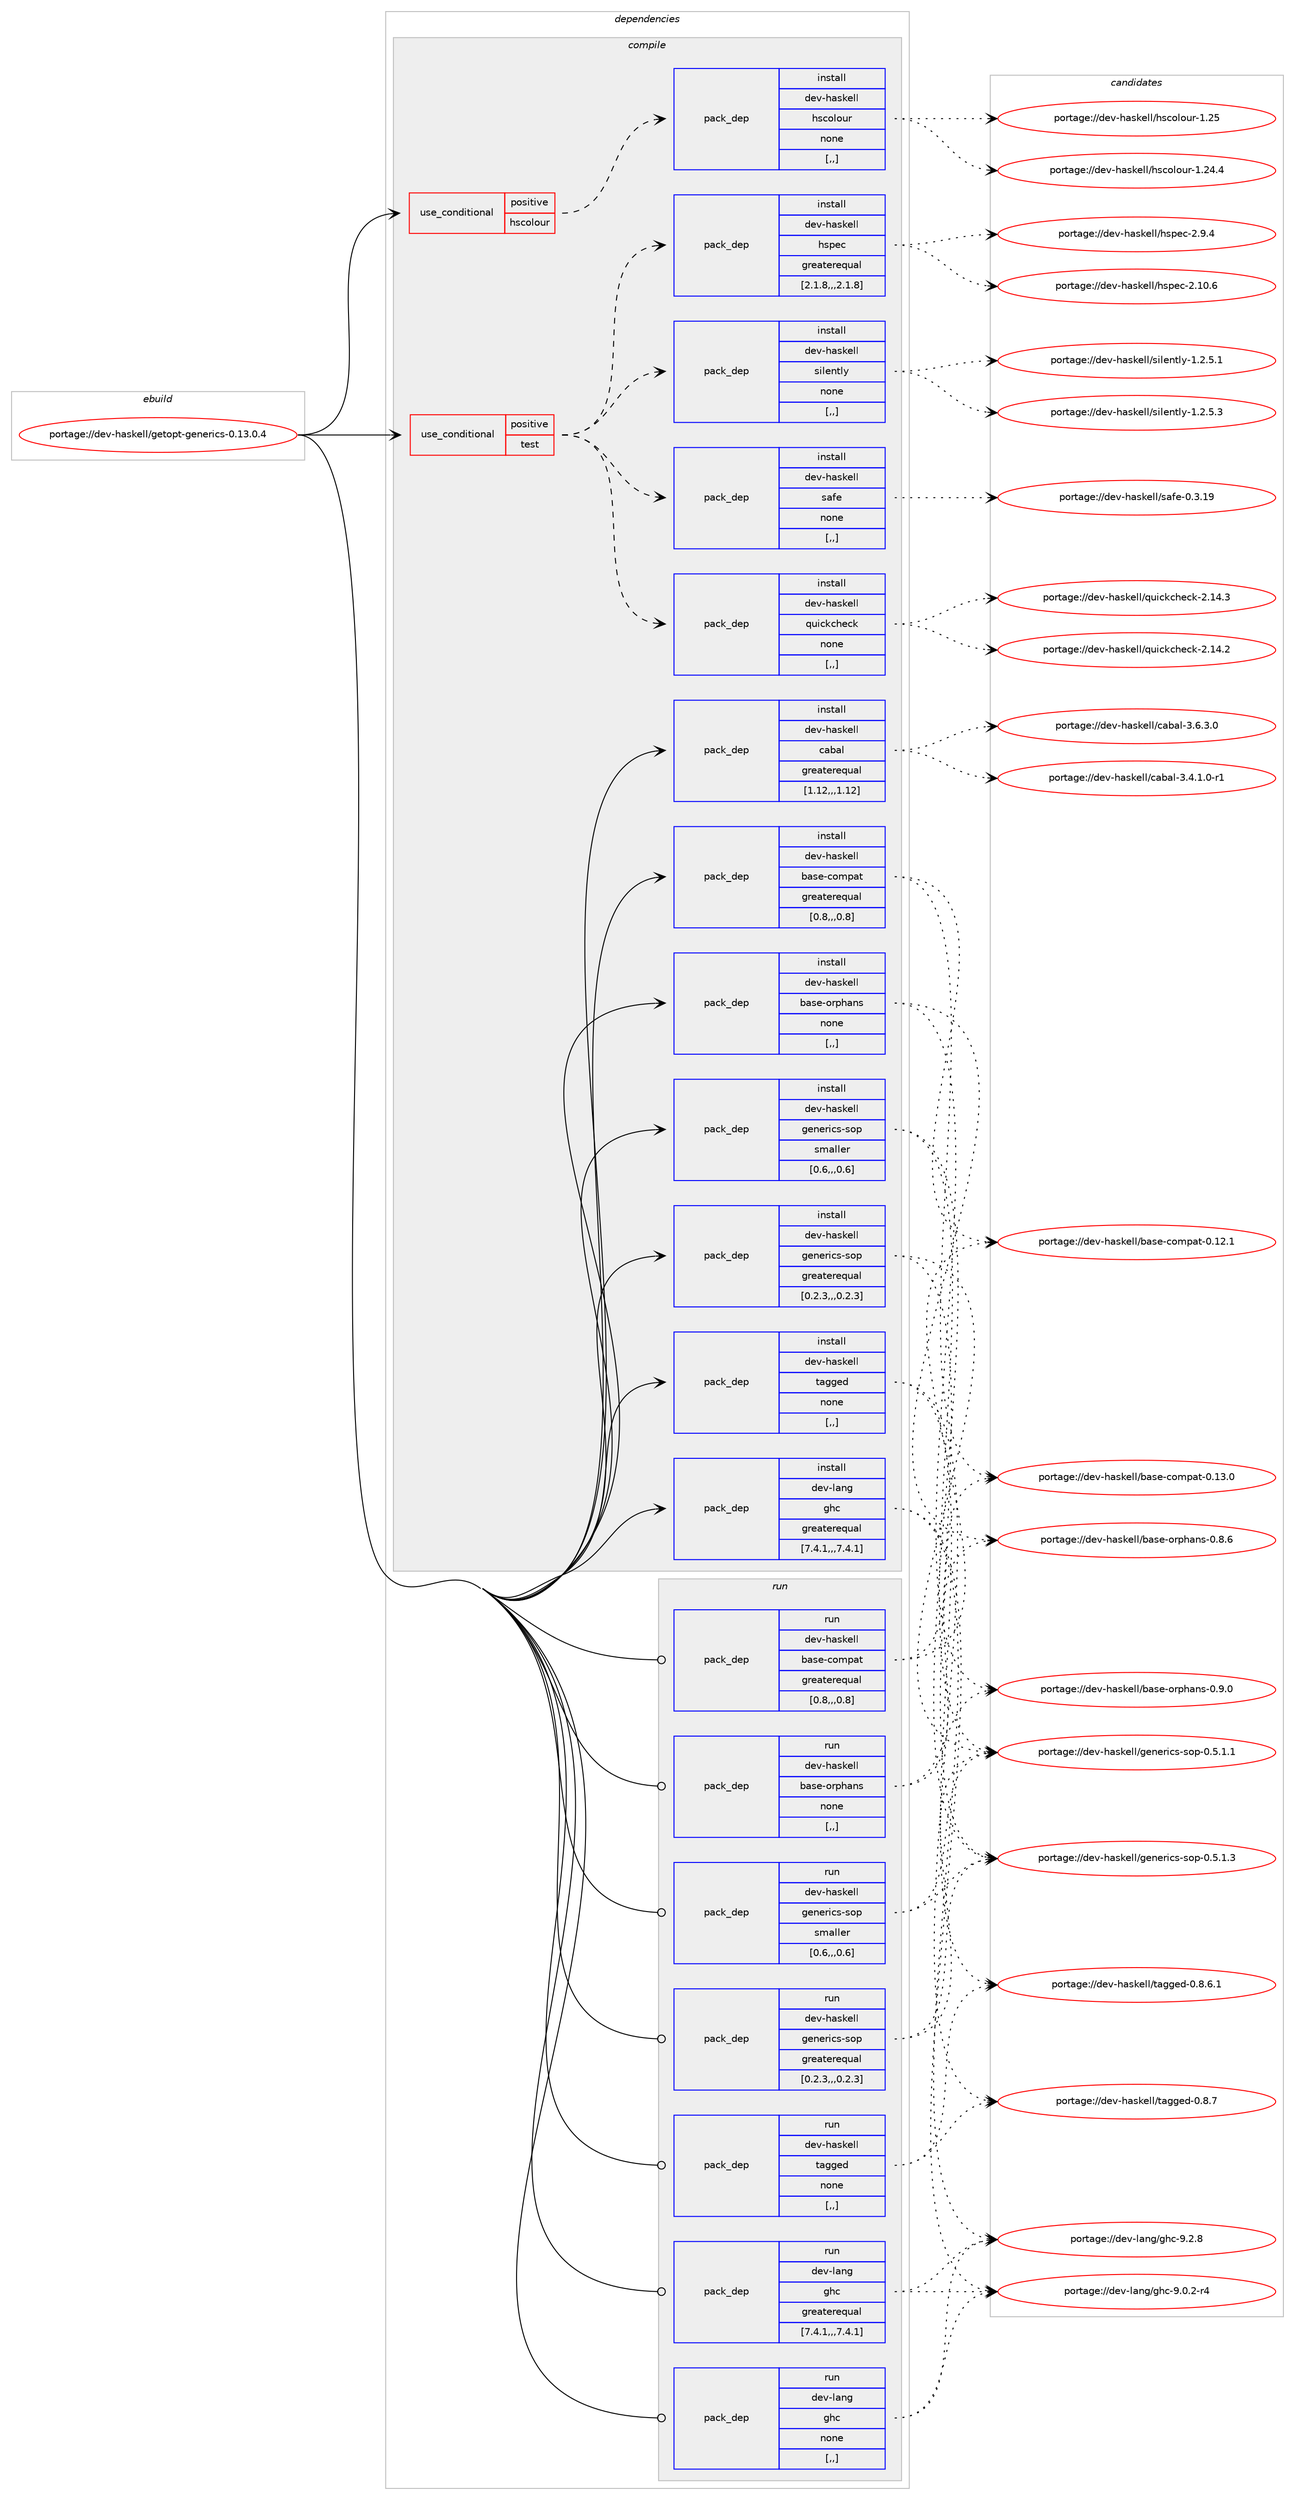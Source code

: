 digraph prolog {

# *************
# Graph options
# *************

newrank=true;
concentrate=true;
compound=true;
graph [rankdir=LR,fontname=Helvetica,fontsize=10,ranksep=1.5];#, ranksep=2.5, nodesep=0.2];
edge  [arrowhead=vee];
node  [fontname=Helvetica,fontsize=10];

# **********
# The ebuild
# **********

subgraph cluster_leftcol {
color=gray;
label=<<i>ebuild</i>>;
id [label="portage://dev-haskell/getopt-generics-0.13.0.4", color=red, width=4, href="../dev-haskell/getopt-generics-0.13.0.4.svg"];
}

# ****************
# The dependencies
# ****************

subgraph cluster_midcol {
color=gray;
label=<<i>dependencies</i>>;
subgraph cluster_compile {
fillcolor="#eeeeee";
style=filled;
label=<<i>compile</i>>;
subgraph cond150586 {
dependency574595 [label=<<TABLE BORDER="0" CELLBORDER="1" CELLSPACING="0" CELLPADDING="4"><TR><TD ROWSPAN="3" CELLPADDING="10">use_conditional</TD></TR><TR><TD>positive</TD></TR><TR><TD>hscolour</TD></TR></TABLE>>, shape=none, color=red];
subgraph pack419433 {
dependency574596 [label=<<TABLE BORDER="0" CELLBORDER="1" CELLSPACING="0" CELLPADDING="4" WIDTH="220"><TR><TD ROWSPAN="6" CELLPADDING="30">pack_dep</TD></TR><TR><TD WIDTH="110">install</TD></TR><TR><TD>dev-haskell</TD></TR><TR><TD>hscolour</TD></TR><TR><TD>none</TD></TR><TR><TD>[,,]</TD></TR></TABLE>>, shape=none, color=blue];
}
dependency574595:e -> dependency574596:w [weight=20,style="dashed",arrowhead="vee"];
}
id:e -> dependency574595:w [weight=20,style="solid",arrowhead="vee"];
subgraph cond150587 {
dependency574597 [label=<<TABLE BORDER="0" CELLBORDER="1" CELLSPACING="0" CELLPADDING="4"><TR><TD ROWSPAN="3" CELLPADDING="10">use_conditional</TD></TR><TR><TD>positive</TD></TR><TR><TD>test</TD></TR></TABLE>>, shape=none, color=red];
subgraph pack419434 {
dependency574598 [label=<<TABLE BORDER="0" CELLBORDER="1" CELLSPACING="0" CELLPADDING="4" WIDTH="220"><TR><TD ROWSPAN="6" CELLPADDING="30">pack_dep</TD></TR><TR><TD WIDTH="110">install</TD></TR><TR><TD>dev-haskell</TD></TR><TR><TD>hspec</TD></TR><TR><TD>greaterequal</TD></TR><TR><TD>[2.1.8,,,2.1.8]</TD></TR></TABLE>>, shape=none, color=blue];
}
dependency574597:e -> dependency574598:w [weight=20,style="dashed",arrowhead="vee"];
subgraph pack419435 {
dependency574599 [label=<<TABLE BORDER="0" CELLBORDER="1" CELLSPACING="0" CELLPADDING="4" WIDTH="220"><TR><TD ROWSPAN="6" CELLPADDING="30">pack_dep</TD></TR><TR><TD WIDTH="110">install</TD></TR><TR><TD>dev-haskell</TD></TR><TR><TD>quickcheck</TD></TR><TR><TD>none</TD></TR><TR><TD>[,,]</TD></TR></TABLE>>, shape=none, color=blue];
}
dependency574597:e -> dependency574599:w [weight=20,style="dashed",arrowhead="vee"];
subgraph pack419436 {
dependency574600 [label=<<TABLE BORDER="0" CELLBORDER="1" CELLSPACING="0" CELLPADDING="4" WIDTH="220"><TR><TD ROWSPAN="6" CELLPADDING="30">pack_dep</TD></TR><TR><TD WIDTH="110">install</TD></TR><TR><TD>dev-haskell</TD></TR><TR><TD>safe</TD></TR><TR><TD>none</TD></TR><TR><TD>[,,]</TD></TR></TABLE>>, shape=none, color=blue];
}
dependency574597:e -> dependency574600:w [weight=20,style="dashed",arrowhead="vee"];
subgraph pack419437 {
dependency574601 [label=<<TABLE BORDER="0" CELLBORDER="1" CELLSPACING="0" CELLPADDING="4" WIDTH="220"><TR><TD ROWSPAN="6" CELLPADDING="30">pack_dep</TD></TR><TR><TD WIDTH="110">install</TD></TR><TR><TD>dev-haskell</TD></TR><TR><TD>silently</TD></TR><TR><TD>none</TD></TR><TR><TD>[,,]</TD></TR></TABLE>>, shape=none, color=blue];
}
dependency574597:e -> dependency574601:w [weight=20,style="dashed",arrowhead="vee"];
}
id:e -> dependency574597:w [weight=20,style="solid",arrowhead="vee"];
subgraph pack419438 {
dependency574602 [label=<<TABLE BORDER="0" CELLBORDER="1" CELLSPACING="0" CELLPADDING="4" WIDTH="220"><TR><TD ROWSPAN="6" CELLPADDING="30">pack_dep</TD></TR><TR><TD WIDTH="110">install</TD></TR><TR><TD>dev-haskell</TD></TR><TR><TD>base-compat</TD></TR><TR><TD>greaterequal</TD></TR><TR><TD>[0.8,,,0.8]</TD></TR></TABLE>>, shape=none, color=blue];
}
id:e -> dependency574602:w [weight=20,style="solid",arrowhead="vee"];
subgraph pack419439 {
dependency574603 [label=<<TABLE BORDER="0" CELLBORDER="1" CELLSPACING="0" CELLPADDING="4" WIDTH="220"><TR><TD ROWSPAN="6" CELLPADDING="30">pack_dep</TD></TR><TR><TD WIDTH="110">install</TD></TR><TR><TD>dev-haskell</TD></TR><TR><TD>base-orphans</TD></TR><TR><TD>none</TD></TR><TR><TD>[,,]</TD></TR></TABLE>>, shape=none, color=blue];
}
id:e -> dependency574603:w [weight=20,style="solid",arrowhead="vee"];
subgraph pack419440 {
dependency574604 [label=<<TABLE BORDER="0" CELLBORDER="1" CELLSPACING="0" CELLPADDING="4" WIDTH="220"><TR><TD ROWSPAN="6" CELLPADDING="30">pack_dep</TD></TR><TR><TD WIDTH="110">install</TD></TR><TR><TD>dev-haskell</TD></TR><TR><TD>cabal</TD></TR><TR><TD>greaterequal</TD></TR><TR><TD>[1.12,,,1.12]</TD></TR></TABLE>>, shape=none, color=blue];
}
id:e -> dependency574604:w [weight=20,style="solid",arrowhead="vee"];
subgraph pack419441 {
dependency574605 [label=<<TABLE BORDER="0" CELLBORDER="1" CELLSPACING="0" CELLPADDING="4" WIDTH="220"><TR><TD ROWSPAN="6" CELLPADDING="30">pack_dep</TD></TR><TR><TD WIDTH="110">install</TD></TR><TR><TD>dev-haskell</TD></TR><TR><TD>generics-sop</TD></TR><TR><TD>greaterequal</TD></TR><TR><TD>[0.2.3,,,0.2.3]</TD></TR></TABLE>>, shape=none, color=blue];
}
id:e -> dependency574605:w [weight=20,style="solid",arrowhead="vee"];
subgraph pack419442 {
dependency574606 [label=<<TABLE BORDER="0" CELLBORDER="1" CELLSPACING="0" CELLPADDING="4" WIDTH="220"><TR><TD ROWSPAN="6" CELLPADDING="30">pack_dep</TD></TR><TR><TD WIDTH="110">install</TD></TR><TR><TD>dev-haskell</TD></TR><TR><TD>generics-sop</TD></TR><TR><TD>smaller</TD></TR><TR><TD>[0.6,,,0.6]</TD></TR></TABLE>>, shape=none, color=blue];
}
id:e -> dependency574606:w [weight=20,style="solid",arrowhead="vee"];
subgraph pack419443 {
dependency574607 [label=<<TABLE BORDER="0" CELLBORDER="1" CELLSPACING="0" CELLPADDING="4" WIDTH="220"><TR><TD ROWSPAN="6" CELLPADDING="30">pack_dep</TD></TR><TR><TD WIDTH="110">install</TD></TR><TR><TD>dev-haskell</TD></TR><TR><TD>tagged</TD></TR><TR><TD>none</TD></TR><TR><TD>[,,]</TD></TR></TABLE>>, shape=none, color=blue];
}
id:e -> dependency574607:w [weight=20,style="solid",arrowhead="vee"];
subgraph pack419444 {
dependency574608 [label=<<TABLE BORDER="0" CELLBORDER="1" CELLSPACING="0" CELLPADDING="4" WIDTH="220"><TR><TD ROWSPAN="6" CELLPADDING="30">pack_dep</TD></TR><TR><TD WIDTH="110">install</TD></TR><TR><TD>dev-lang</TD></TR><TR><TD>ghc</TD></TR><TR><TD>greaterequal</TD></TR><TR><TD>[7.4.1,,,7.4.1]</TD></TR></TABLE>>, shape=none, color=blue];
}
id:e -> dependency574608:w [weight=20,style="solid",arrowhead="vee"];
}
subgraph cluster_compileandrun {
fillcolor="#eeeeee";
style=filled;
label=<<i>compile and run</i>>;
}
subgraph cluster_run {
fillcolor="#eeeeee";
style=filled;
label=<<i>run</i>>;
subgraph pack419445 {
dependency574609 [label=<<TABLE BORDER="0" CELLBORDER="1" CELLSPACING="0" CELLPADDING="4" WIDTH="220"><TR><TD ROWSPAN="6" CELLPADDING="30">pack_dep</TD></TR><TR><TD WIDTH="110">run</TD></TR><TR><TD>dev-haskell</TD></TR><TR><TD>base-compat</TD></TR><TR><TD>greaterequal</TD></TR><TR><TD>[0.8,,,0.8]</TD></TR></TABLE>>, shape=none, color=blue];
}
id:e -> dependency574609:w [weight=20,style="solid",arrowhead="odot"];
subgraph pack419446 {
dependency574610 [label=<<TABLE BORDER="0" CELLBORDER="1" CELLSPACING="0" CELLPADDING="4" WIDTH="220"><TR><TD ROWSPAN="6" CELLPADDING="30">pack_dep</TD></TR><TR><TD WIDTH="110">run</TD></TR><TR><TD>dev-haskell</TD></TR><TR><TD>base-orphans</TD></TR><TR><TD>none</TD></TR><TR><TD>[,,]</TD></TR></TABLE>>, shape=none, color=blue];
}
id:e -> dependency574610:w [weight=20,style="solid",arrowhead="odot"];
subgraph pack419447 {
dependency574611 [label=<<TABLE BORDER="0" CELLBORDER="1" CELLSPACING="0" CELLPADDING="4" WIDTH="220"><TR><TD ROWSPAN="6" CELLPADDING="30">pack_dep</TD></TR><TR><TD WIDTH="110">run</TD></TR><TR><TD>dev-haskell</TD></TR><TR><TD>generics-sop</TD></TR><TR><TD>greaterequal</TD></TR><TR><TD>[0.2.3,,,0.2.3]</TD></TR></TABLE>>, shape=none, color=blue];
}
id:e -> dependency574611:w [weight=20,style="solid",arrowhead="odot"];
subgraph pack419448 {
dependency574612 [label=<<TABLE BORDER="0" CELLBORDER="1" CELLSPACING="0" CELLPADDING="4" WIDTH="220"><TR><TD ROWSPAN="6" CELLPADDING="30">pack_dep</TD></TR><TR><TD WIDTH="110">run</TD></TR><TR><TD>dev-haskell</TD></TR><TR><TD>generics-sop</TD></TR><TR><TD>smaller</TD></TR><TR><TD>[0.6,,,0.6]</TD></TR></TABLE>>, shape=none, color=blue];
}
id:e -> dependency574612:w [weight=20,style="solid",arrowhead="odot"];
subgraph pack419449 {
dependency574613 [label=<<TABLE BORDER="0" CELLBORDER="1" CELLSPACING="0" CELLPADDING="4" WIDTH="220"><TR><TD ROWSPAN="6" CELLPADDING="30">pack_dep</TD></TR><TR><TD WIDTH="110">run</TD></TR><TR><TD>dev-haskell</TD></TR><TR><TD>tagged</TD></TR><TR><TD>none</TD></TR><TR><TD>[,,]</TD></TR></TABLE>>, shape=none, color=blue];
}
id:e -> dependency574613:w [weight=20,style="solid",arrowhead="odot"];
subgraph pack419450 {
dependency574614 [label=<<TABLE BORDER="0" CELLBORDER="1" CELLSPACING="0" CELLPADDING="4" WIDTH="220"><TR><TD ROWSPAN="6" CELLPADDING="30">pack_dep</TD></TR><TR><TD WIDTH="110">run</TD></TR><TR><TD>dev-lang</TD></TR><TR><TD>ghc</TD></TR><TR><TD>greaterequal</TD></TR><TR><TD>[7.4.1,,,7.4.1]</TD></TR></TABLE>>, shape=none, color=blue];
}
id:e -> dependency574614:w [weight=20,style="solid",arrowhead="odot"];
subgraph pack419451 {
dependency574615 [label=<<TABLE BORDER="0" CELLBORDER="1" CELLSPACING="0" CELLPADDING="4" WIDTH="220"><TR><TD ROWSPAN="6" CELLPADDING="30">pack_dep</TD></TR><TR><TD WIDTH="110">run</TD></TR><TR><TD>dev-lang</TD></TR><TR><TD>ghc</TD></TR><TR><TD>none</TD></TR><TR><TD>[,,]</TD></TR></TABLE>>, shape=none, color=blue];
}
id:e -> dependency574615:w [weight=20,style="solid",arrowhead="odot"];
}
}

# **************
# The candidates
# **************

subgraph cluster_choices {
rank=same;
color=gray;
label=<<i>candidates</i>>;

subgraph choice419433 {
color=black;
nodesep=1;
choice100101118451049711510710110810847104115991111081111171144549465053 [label="portage://dev-haskell/hscolour-1.25", color=red, width=4,href="../dev-haskell/hscolour-1.25.svg"];
choice1001011184510497115107101108108471041159911110811111711445494650524652 [label="portage://dev-haskell/hscolour-1.24.4", color=red, width=4,href="../dev-haskell/hscolour-1.24.4.svg"];
dependency574596:e -> choice100101118451049711510710110810847104115991111081111171144549465053:w [style=dotted,weight="100"];
dependency574596:e -> choice1001011184510497115107101108108471041159911110811111711445494650524652:w [style=dotted,weight="100"];
}
subgraph choice419434 {
color=black;
nodesep=1;
choice1001011184510497115107101108108471041151121019945504649484654 [label="portage://dev-haskell/hspec-2.10.6", color=red, width=4,href="../dev-haskell/hspec-2.10.6.svg"];
choice10010111845104971151071011081084710411511210199455046574652 [label="portage://dev-haskell/hspec-2.9.4", color=red, width=4,href="../dev-haskell/hspec-2.9.4.svg"];
dependency574598:e -> choice1001011184510497115107101108108471041151121019945504649484654:w [style=dotted,weight="100"];
dependency574598:e -> choice10010111845104971151071011081084710411511210199455046574652:w [style=dotted,weight="100"];
}
subgraph choice419435 {
color=black;
nodesep=1;
choice10010111845104971151071011081084711311710599107991041019910745504649524651 [label="portage://dev-haskell/quickcheck-2.14.3", color=red, width=4,href="../dev-haskell/quickcheck-2.14.3.svg"];
choice10010111845104971151071011081084711311710599107991041019910745504649524650 [label="portage://dev-haskell/quickcheck-2.14.2", color=red, width=4,href="../dev-haskell/quickcheck-2.14.2.svg"];
dependency574599:e -> choice10010111845104971151071011081084711311710599107991041019910745504649524651:w [style=dotted,weight="100"];
dependency574599:e -> choice10010111845104971151071011081084711311710599107991041019910745504649524650:w [style=dotted,weight="100"];
}
subgraph choice419436 {
color=black;
nodesep=1;
choice1001011184510497115107101108108471159710210145484651464957 [label="portage://dev-haskell/safe-0.3.19", color=red, width=4,href="../dev-haskell/safe-0.3.19.svg"];
dependency574600:e -> choice1001011184510497115107101108108471159710210145484651464957:w [style=dotted,weight="100"];
}
subgraph choice419437 {
color=black;
nodesep=1;
choice1001011184510497115107101108108471151051081011101161081214549465046534651 [label="portage://dev-haskell/silently-1.2.5.3", color=red, width=4,href="../dev-haskell/silently-1.2.5.3.svg"];
choice1001011184510497115107101108108471151051081011101161081214549465046534649 [label="portage://dev-haskell/silently-1.2.5.1", color=red, width=4,href="../dev-haskell/silently-1.2.5.1.svg"];
dependency574601:e -> choice1001011184510497115107101108108471151051081011101161081214549465046534651:w [style=dotted,weight="100"];
dependency574601:e -> choice1001011184510497115107101108108471151051081011101161081214549465046534649:w [style=dotted,weight="100"];
}
subgraph choice419438 {
color=black;
nodesep=1;
choice100101118451049711510710110810847989711510145991111091129711645484649514648 [label="portage://dev-haskell/base-compat-0.13.0", color=red, width=4,href="../dev-haskell/base-compat-0.13.0.svg"];
choice100101118451049711510710110810847989711510145991111091129711645484649504649 [label="portage://dev-haskell/base-compat-0.12.1", color=red, width=4,href="../dev-haskell/base-compat-0.12.1.svg"];
dependency574602:e -> choice100101118451049711510710110810847989711510145991111091129711645484649514648:w [style=dotted,weight="100"];
dependency574602:e -> choice100101118451049711510710110810847989711510145991111091129711645484649504649:w [style=dotted,weight="100"];
}
subgraph choice419439 {
color=black;
nodesep=1;
choice10010111845104971151071011081084798971151014511111411210497110115454846574648 [label="portage://dev-haskell/base-orphans-0.9.0", color=red, width=4,href="../dev-haskell/base-orphans-0.9.0.svg"];
choice10010111845104971151071011081084798971151014511111411210497110115454846564654 [label="portage://dev-haskell/base-orphans-0.8.6", color=red, width=4,href="../dev-haskell/base-orphans-0.8.6.svg"];
dependency574603:e -> choice10010111845104971151071011081084798971151014511111411210497110115454846574648:w [style=dotted,weight="100"];
dependency574603:e -> choice10010111845104971151071011081084798971151014511111411210497110115454846564654:w [style=dotted,weight="100"];
}
subgraph choice419440 {
color=black;
nodesep=1;
choice100101118451049711510710110810847999798971084551465446514648 [label="portage://dev-haskell/cabal-3.6.3.0", color=red, width=4,href="../dev-haskell/cabal-3.6.3.0.svg"];
choice1001011184510497115107101108108479997989710845514652464946484511449 [label="portage://dev-haskell/cabal-3.4.1.0-r1", color=red, width=4,href="../dev-haskell/cabal-3.4.1.0-r1.svg"];
dependency574604:e -> choice100101118451049711510710110810847999798971084551465446514648:w [style=dotted,weight="100"];
dependency574604:e -> choice1001011184510497115107101108108479997989710845514652464946484511449:w [style=dotted,weight="100"];
}
subgraph choice419441 {
color=black;
nodesep=1;
choice10010111845104971151071011081084710310111010111410599115451151111124548465346494651 [label="portage://dev-haskell/generics-sop-0.5.1.3", color=red, width=4,href="../dev-haskell/generics-sop-0.5.1.3.svg"];
choice10010111845104971151071011081084710310111010111410599115451151111124548465346494649 [label="portage://dev-haskell/generics-sop-0.5.1.1", color=red, width=4,href="../dev-haskell/generics-sop-0.5.1.1.svg"];
dependency574605:e -> choice10010111845104971151071011081084710310111010111410599115451151111124548465346494651:w [style=dotted,weight="100"];
dependency574605:e -> choice10010111845104971151071011081084710310111010111410599115451151111124548465346494649:w [style=dotted,weight="100"];
}
subgraph choice419442 {
color=black;
nodesep=1;
choice10010111845104971151071011081084710310111010111410599115451151111124548465346494651 [label="portage://dev-haskell/generics-sop-0.5.1.3", color=red, width=4,href="../dev-haskell/generics-sop-0.5.1.3.svg"];
choice10010111845104971151071011081084710310111010111410599115451151111124548465346494649 [label="portage://dev-haskell/generics-sop-0.5.1.1", color=red, width=4,href="../dev-haskell/generics-sop-0.5.1.1.svg"];
dependency574606:e -> choice10010111845104971151071011081084710310111010111410599115451151111124548465346494651:w [style=dotted,weight="100"];
dependency574606:e -> choice10010111845104971151071011081084710310111010111410599115451151111124548465346494649:w [style=dotted,weight="100"];
}
subgraph choice419443 {
color=black;
nodesep=1;
choice10010111845104971151071011081084711697103103101100454846564655 [label="portage://dev-haskell/tagged-0.8.7", color=red, width=4,href="../dev-haskell/tagged-0.8.7.svg"];
choice100101118451049711510710110810847116971031031011004548465646544649 [label="portage://dev-haskell/tagged-0.8.6.1", color=red, width=4,href="../dev-haskell/tagged-0.8.6.1.svg"];
dependency574607:e -> choice10010111845104971151071011081084711697103103101100454846564655:w [style=dotted,weight="100"];
dependency574607:e -> choice100101118451049711510710110810847116971031031011004548465646544649:w [style=dotted,weight="100"];
}
subgraph choice419444 {
color=black;
nodesep=1;
choice10010111845108971101034710310499455746504656 [label="portage://dev-lang/ghc-9.2.8", color=red, width=4,href="../dev-lang/ghc-9.2.8.svg"];
choice100101118451089711010347103104994557464846504511452 [label="portage://dev-lang/ghc-9.0.2-r4", color=red, width=4,href="../dev-lang/ghc-9.0.2-r4.svg"];
dependency574608:e -> choice10010111845108971101034710310499455746504656:w [style=dotted,weight="100"];
dependency574608:e -> choice100101118451089711010347103104994557464846504511452:w [style=dotted,weight="100"];
}
subgraph choice419445 {
color=black;
nodesep=1;
choice100101118451049711510710110810847989711510145991111091129711645484649514648 [label="portage://dev-haskell/base-compat-0.13.0", color=red, width=4,href="../dev-haskell/base-compat-0.13.0.svg"];
choice100101118451049711510710110810847989711510145991111091129711645484649504649 [label="portage://dev-haskell/base-compat-0.12.1", color=red, width=4,href="../dev-haskell/base-compat-0.12.1.svg"];
dependency574609:e -> choice100101118451049711510710110810847989711510145991111091129711645484649514648:w [style=dotted,weight="100"];
dependency574609:e -> choice100101118451049711510710110810847989711510145991111091129711645484649504649:w [style=dotted,weight="100"];
}
subgraph choice419446 {
color=black;
nodesep=1;
choice10010111845104971151071011081084798971151014511111411210497110115454846574648 [label="portage://dev-haskell/base-orphans-0.9.0", color=red, width=4,href="../dev-haskell/base-orphans-0.9.0.svg"];
choice10010111845104971151071011081084798971151014511111411210497110115454846564654 [label="portage://dev-haskell/base-orphans-0.8.6", color=red, width=4,href="../dev-haskell/base-orphans-0.8.6.svg"];
dependency574610:e -> choice10010111845104971151071011081084798971151014511111411210497110115454846574648:w [style=dotted,weight="100"];
dependency574610:e -> choice10010111845104971151071011081084798971151014511111411210497110115454846564654:w [style=dotted,weight="100"];
}
subgraph choice419447 {
color=black;
nodesep=1;
choice10010111845104971151071011081084710310111010111410599115451151111124548465346494651 [label="portage://dev-haskell/generics-sop-0.5.1.3", color=red, width=4,href="../dev-haskell/generics-sop-0.5.1.3.svg"];
choice10010111845104971151071011081084710310111010111410599115451151111124548465346494649 [label="portage://dev-haskell/generics-sop-0.5.1.1", color=red, width=4,href="../dev-haskell/generics-sop-0.5.1.1.svg"];
dependency574611:e -> choice10010111845104971151071011081084710310111010111410599115451151111124548465346494651:w [style=dotted,weight="100"];
dependency574611:e -> choice10010111845104971151071011081084710310111010111410599115451151111124548465346494649:w [style=dotted,weight="100"];
}
subgraph choice419448 {
color=black;
nodesep=1;
choice10010111845104971151071011081084710310111010111410599115451151111124548465346494651 [label="portage://dev-haskell/generics-sop-0.5.1.3", color=red, width=4,href="../dev-haskell/generics-sop-0.5.1.3.svg"];
choice10010111845104971151071011081084710310111010111410599115451151111124548465346494649 [label="portage://dev-haskell/generics-sop-0.5.1.1", color=red, width=4,href="../dev-haskell/generics-sop-0.5.1.1.svg"];
dependency574612:e -> choice10010111845104971151071011081084710310111010111410599115451151111124548465346494651:w [style=dotted,weight="100"];
dependency574612:e -> choice10010111845104971151071011081084710310111010111410599115451151111124548465346494649:w [style=dotted,weight="100"];
}
subgraph choice419449 {
color=black;
nodesep=1;
choice10010111845104971151071011081084711697103103101100454846564655 [label="portage://dev-haskell/tagged-0.8.7", color=red, width=4,href="../dev-haskell/tagged-0.8.7.svg"];
choice100101118451049711510710110810847116971031031011004548465646544649 [label="portage://dev-haskell/tagged-0.8.6.1", color=red, width=4,href="../dev-haskell/tagged-0.8.6.1.svg"];
dependency574613:e -> choice10010111845104971151071011081084711697103103101100454846564655:w [style=dotted,weight="100"];
dependency574613:e -> choice100101118451049711510710110810847116971031031011004548465646544649:w [style=dotted,weight="100"];
}
subgraph choice419450 {
color=black;
nodesep=1;
choice10010111845108971101034710310499455746504656 [label="portage://dev-lang/ghc-9.2.8", color=red, width=4,href="../dev-lang/ghc-9.2.8.svg"];
choice100101118451089711010347103104994557464846504511452 [label="portage://dev-lang/ghc-9.0.2-r4", color=red, width=4,href="../dev-lang/ghc-9.0.2-r4.svg"];
dependency574614:e -> choice10010111845108971101034710310499455746504656:w [style=dotted,weight="100"];
dependency574614:e -> choice100101118451089711010347103104994557464846504511452:w [style=dotted,weight="100"];
}
subgraph choice419451 {
color=black;
nodesep=1;
choice10010111845108971101034710310499455746504656 [label="portage://dev-lang/ghc-9.2.8", color=red, width=4,href="../dev-lang/ghc-9.2.8.svg"];
choice100101118451089711010347103104994557464846504511452 [label="portage://dev-lang/ghc-9.0.2-r4", color=red, width=4,href="../dev-lang/ghc-9.0.2-r4.svg"];
dependency574615:e -> choice10010111845108971101034710310499455746504656:w [style=dotted,weight="100"];
dependency574615:e -> choice100101118451089711010347103104994557464846504511452:w [style=dotted,weight="100"];
}
}

}
